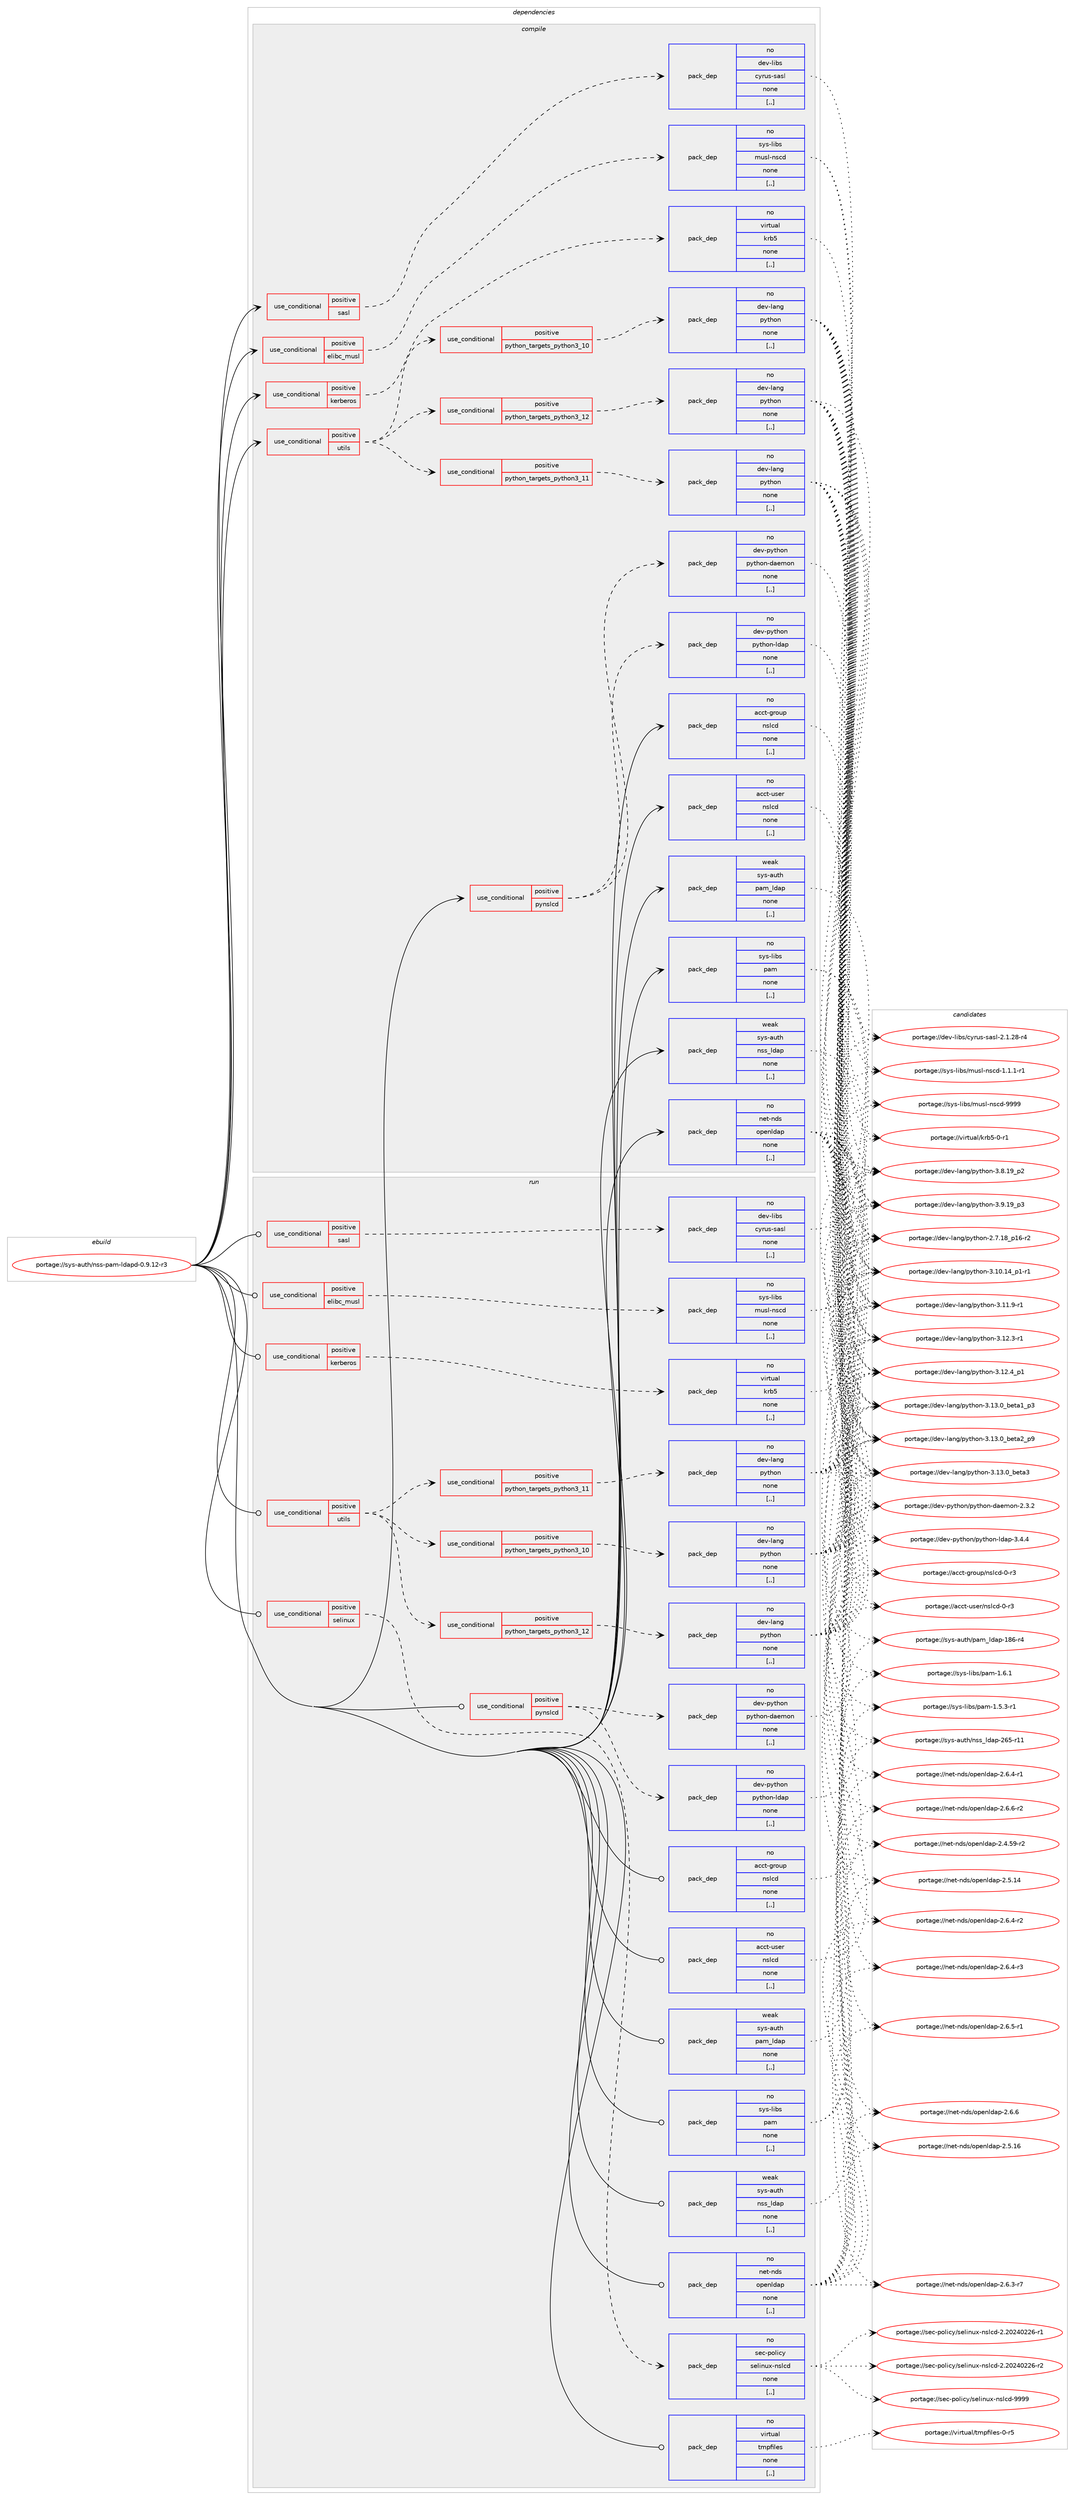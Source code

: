digraph prolog {

# *************
# Graph options
# *************

newrank=true;
concentrate=true;
compound=true;
graph [rankdir=LR,fontname=Helvetica,fontsize=10,ranksep=1.5];#, ranksep=2.5, nodesep=0.2];
edge  [arrowhead=vee];
node  [fontname=Helvetica,fontsize=10];

# **********
# The ebuild
# **********

subgraph cluster_leftcol {
color=gray;
rank=same;
label=<<i>ebuild</i>>;
id [label="portage://sys-auth/nss-pam-ldapd-0.9.12-r3", color=red, width=4, href="../sys-auth/nss-pam-ldapd-0.9.12-r3.svg"];
}

# ****************
# The dependencies
# ****************

subgraph cluster_midcol {
color=gray;
label=<<i>dependencies</i>>;
subgraph cluster_compile {
fillcolor="#eeeeee";
style=filled;
label=<<i>compile</i>>;
subgraph cond110507 {
dependency417079 [label=<<TABLE BORDER="0" CELLBORDER="1" CELLSPACING="0" CELLPADDING="4"><TR><TD ROWSPAN="3" CELLPADDING="10">use_conditional</TD></TR><TR><TD>positive</TD></TR><TR><TD>elibc_musl</TD></TR></TABLE>>, shape=none, color=red];
subgraph pack303703 {
dependency417080 [label=<<TABLE BORDER="0" CELLBORDER="1" CELLSPACING="0" CELLPADDING="4" WIDTH="220"><TR><TD ROWSPAN="6" CELLPADDING="30">pack_dep</TD></TR><TR><TD WIDTH="110">no</TD></TR><TR><TD>sys-libs</TD></TR><TR><TD>musl-nscd</TD></TR><TR><TD>none</TD></TR><TR><TD>[,,]</TD></TR></TABLE>>, shape=none, color=blue];
}
dependency417079:e -> dependency417080:w [weight=20,style="dashed",arrowhead="vee"];
}
id:e -> dependency417079:w [weight=20,style="solid",arrowhead="vee"];
subgraph cond110508 {
dependency417081 [label=<<TABLE BORDER="0" CELLBORDER="1" CELLSPACING="0" CELLPADDING="4"><TR><TD ROWSPAN="3" CELLPADDING="10">use_conditional</TD></TR><TR><TD>positive</TD></TR><TR><TD>kerberos</TD></TR></TABLE>>, shape=none, color=red];
subgraph pack303704 {
dependency417082 [label=<<TABLE BORDER="0" CELLBORDER="1" CELLSPACING="0" CELLPADDING="4" WIDTH="220"><TR><TD ROWSPAN="6" CELLPADDING="30">pack_dep</TD></TR><TR><TD WIDTH="110">no</TD></TR><TR><TD>virtual</TD></TR><TR><TD>krb5</TD></TR><TR><TD>none</TD></TR><TR><TD>[,,]</TD></TR></TABLE>>, shape=none, color=blue];
}
dependency417081:e -> dependency417082:w [weight=20,style="dashed",arrowhead="vee"];
}
id:e -> dependency417081:w [weight=20,style="solid",arrowhead="vee"];
subgraph cond110509 {
dependency417083 [label=<<TABLE BORDER="0" CELLBORDER="1" CELLSPACING="0" CELLPADDING="4"><TR><TD ROWSPAN="3" CELLPADDING="10">use_conditional</TD></TR><TR><TD>positive</TD></TR><TR><TD>pynslcd</TD></TR></TABLE>>, shape=none, color=red];
subgraph pack303705 {
dependency417084 [label=<<TABLE BORDER="0" CELLBORDER="1" CELLSPACING="0" CELLPADDING="4" WIDTH="220"><TR><TD ROWSPAN="6" CELLPADDING="30">pack_dep</TD></TR><TR><TD WIDTH="110">no</TD></TR><TR><TD>dev-python</TD></TR><TR><TD>python-ldap</TD></TR><TR><TD>none</TD></TR><TR><TD>[,,]</TD></TR></TABLE>>, shape=none, color=blue];
}
dependency417083:e -> dependency417084:w [weight=20,style="dashed",arrowhead="vee"];
subgraph pack303706 {
dependency417085 [label=<<TABLE BORDER="0" CELLBORDER="1" CELLSPACING="0" CELLPADDING="4" WIDTH="220"><TR><TD ROWSPAN="6" CELLPADDING="30">pack_dep</TD></TR><TR><TD WIDTH="110">no</TD></TR><TR><TD>dev-python</TD></TR><TR><TD>python-daemon</TD></TR><TR><TD>none</TD></TR><TR><TD>[,,]</TD></TR></TABLE>>, shape=none, color=blue];
}
dependency417083:e -> dependency417085:w [weight=20,style="dashed",arrowhead="vee"];
}
id:e -> dependency417083:w [weight=20,style="solid",arrowhead="vee"];
subgraph cond110510 {
dependency417086 [label=<<TABLE BORDER="0" CELLBORDER="1" CELLSPACING="0" CELLPADDING="4"><TR><TD ROWSPAN="3" CELLPADDING="10">use_conditional</TD></TR><TR><TD>positive</TD></TR><TR><TD>sasl</TD></TR></TABLE>>, shape=none, color=red];
subgraph pack303707 {
dependency417087 [label=<<TABLE BORDER="0" CELLBORDER="1" CELLSPACING="0" CELLPADDING="4" WIDTH="220"><TR><TD ROWSPAN="6" CELLPADDING="30">pack_dep</TD></TR><TR><TD WIDTH="110">no</TD></TR><TR><TD>dev-libs</TD></TR><TR><TD>cyrus-sasl</TD></TR><TR><TD>none</TD></TR><TR><TD>[,,]</TD></TR></TABLE>>, shape=none, color=blue];
}
dependency417086:e -> dependency417087:w [weight=20,style="dashed",arrowhead="vee"];
}
id:e -> dependency417086:w [weight=20,style="solid",arrowhead="vee"];
subgraph cond110511 {
dependency417088 [label=<<TABLE BORDER="0" CELLBORDER="1" CELLSPACING="0" CELLPADDING="4"><TR><TD ROWSPAN="3" CELLPADDING="10">use_conditional</TD></TR><TR><TD>positive</TD></TR><TR><TD>utils</TD></TR></TABLE>>, shape=none, color=red];
subgraph cond110512 {
dependency417089 [label=<<TABLE BORDER="0" CELLBORDER="1" CELLSPACING="0" CELLPADDING="4"><TR><TD ROWSPAN="3" CELLPADDING="10">use_conditional</TD></TR><TR><TD>positive</TD></TR><TR><TD>python_targets_python3_10</TD></TR></TABLE>>, shape=none, color=red];
subgraph pack303708 {
dependency417090 [label=<<TABLE BORDER="0" CELLBORDER="1" CELLSPACING="0" CELLPADDING="4" WIDTH="220"><TR><TD ROWSPAN="6" CELLPADDING="30">pack_dep</TD></TR><TR><TD WIDTH="110">no</TD></TR><TR><TD>dev-lang</TD></TR><TR><TD>python</TD></TR><TR><TD>none</TD></TR><TR><TD>[,,]</TD></TR></TABLE>>, shape=none, color=blue];
}
dependency417089:e -> dependency417090:w [weight=20,style="dashed",arrowhead="vee"];
}
dependency417088:e -> dependency417089:w [weight=20,style="dashed",arrowhead="vee"];
subgraph cond110513 {
dependency417091 [label=<<TABLE BORDER="0" CELLBORDER="1" CELLSPACING="0" CELLPADDING="4"><TR><TD ROWSPAN="3" CELLPADDING="10">use_conditional</TD></TR><TR><TD>positive</TD></TR><TR><TD>python_targets_python3_11</TD></TR></TABLE>>, shape=none, color=red];
subgraph pack303709 {
dependency417092 [label=<<TABLE BORDER="0" CELLBORDER="1" CELLSPACING="0" CELLPADDING="4" WIDTH="220"><TR><TD ROWSPAN="6" CELLPADDING="30">pack_dep</TD></TR><TR><TD WIDTH="110">no</TD></TR><TR><TD>dev-lang</TD></TR><TR><TD>python</TD></TR><TR><TD>none</TD></TR><TR><TD>[,,]</TD></TR></TABLE>>, shape=none, color=blue];
}
dependency417091:e -> dependency417092:w [weight=20,style="dashed",arrowhead="vee"];
}
dependency417088:e -> dependency417091:w [weight=20,style="dashed",arrowhead="vee"];
subgraph cond110514 {
dependency417093 [label=<<TABLE BORDER="0" CELLBORDER="1" CELLSPACING="0" CELLPADDING="4"><TR><TD ROWSPAN="3" CELLPADDING="10">use_conditional</TD></TR><TR><TD>positive</TD></TR><TR><TD>python_targets_python3_12</TD></TR></TABLE>>, shape=none, color=red];
subgraph pack303710 {
dependency417094 [label=<<TABLE BORDER="0" CELLBORDER="1" CELLSPACING="0" CELLPADDING="4" WIDTH="220"><TR><TD ROWSPAN="6" CELLPADDING="30">pack_dep</TD></TR><TR><TD WIDTH="110">no</TD></TR><TR><TD>dev-lang</TD></TR><TR><TD>python</TD></TR><TR><TD>none</TD></TR><TR><TD>[,,]</TD></TR></TABLE>>, shape=none, color=blue];
}
dependency417093:e -> dependency417094:w [weight=20,style="dashed",arrowhead="vee"];
}
dependency417088:e -> dependency417093:w [weight=20,style="dashed",arrowhead="vee"];
}
id:e -> dependency417088:w [weight=20,style="solid",arrowhead="vee"];
subgraph pack303711 {
dependency417095 [label=<<TABLE BORDER="0" CELLBORDER="1" CELLSPACING="0" CELLPADDING="4" WIDTH="220"><TR><TD ROWSPAN="6" CELLPADDING="30">pack_dep</TD></TR><TR><TD WIDTH="110">no</TD></TR><TR><TD>acct-group</TD></TR><TR><TD>nslcd</TD></TR><TR><TD>none</TD></TR><TR><TD>[,,]</TD></TR></TABLE>>, shape=none, color=blue];
}
id:e -> dependency417095:w [weight=20,style="solid",arrowhead="vee"];
subgraph pack303712 {
dependency417096 [label=<<TABLE BORDER="0" CELLBORDER="1" CELLSPACING="0" CELLPADDING="4" WIDTH="220"><TR><TD ROWSPAN="6" CELLPADDING="30">pack_dep</TD></TR><TR><TD WIDTH="110">no</TD></TR><TR><TD>acct-user</TD></TR><TR><TD>nslcd</TD></TR><TR><TD>none</TD></TR><TR><TD>[,,]</TD></TR></TABLE>>, shape=none, color=blue];
}
id:e -> dependency417096:w [weight=20,style="solid",arrowhead="vee"];
subgraph pack303713 {
dependency417097 [label=<<TABLE BORDER="0" CELLBORDER="1" CELLSPACING="0" CELLPADDING="4" WIDTH="220"><TR><TD ROWSPAN="6" CELLPADDING="30">pack_dep</TD></TR><TR><TD WIDTH="110">no</TD></TR><TR><TD>net-nds</TD></TR><TR><TD>openldap</TD></TR><TR><TD>none</TD></TR><TR><TD>[,,]</TD></TR></TABLE>>, shape=none, color=blue];
}
id:e -> dependency417097:w [weight=20,style="solid",arrowhead="vee"];
subgraph pack303714 {
dependency417098 [label=<<TABLE BORDER="0" CELLBORDER="1" CELLSPACING="0" CELLPADDING="4" WIDTH="220"><TR><TD ROWSPAN="6" CELLPADDING="30">pack_dep</TD></TR><TR><TD WIDTH="110">no</TD></TR><TR><TD>sys-libs</TD></TR><TR><TD>pam</TD></TR><TR><TD>none</TD></TR><TR><TD>[,,]</TD></TR></TABLE>>, shape=none, color=blue];
}
id:e -> dependency417098:w [weight=20,style="solid",arrowhead="vee"];
subgraph pack303715 {
dependency417099 [label=<<TABLE BORDER="0" CELLBORDER="1" CELLSPACING="0" CELLPADDING="4" WIDTH="220"><TR><TD ROWSPAN="6" CELLPADDING="30">pack_dep</TD></TR><TR><TD WIDTH="110">weak</TD></TR><TR><TD>sys-auth</TD></TR><TR><TD>nss_ldap</TD></TR><TR><TD>none</TD></TR><TR><TD>[,,]</TD></TR></TABLE>>, shape=none, color=blue];
}
id:e -> dependency417099:w [weight=20,style="solid",arrowhead="vee"];
subgraph pack303716 {
dependency417100 [label=<<TABLE BORDER="0" CELLBORDER="1" CELLSPACING="0" CELLPADDING="4" WIDTH="220"><TR><TD ROWSPAN="6" CELLPADDING="30">pack_dep</TD></TR><TR><TD WIDTH="110">weak</TD></TR><TR><TD>sys-auth</TD></TR><TR><TD>pam_ldap</TD></TR><TR><TD>none</TD></TR><TR><TD>[,,]</TD></TR></TABLE>>, shape=none, color=blue];
}
id:e -> dependency417100:w [weight=20,style="solid",arrowhead="vee"];
}
subgraph cluster_compileandrun {
fillcolor="#eeeeee";
style=filled;
label=<<i>compile and run</i>>;
}
subgraph cluster_run {
fillcolor="#eeeeee";
style=filled;
label=<<i>run</i>>;
subgraph cond110515 {
dependency417101 [label=<<TABLE BORDER="0" CELLBORDER="1" CELLSPACING="0" CELLPADDING="4"><TR><TD ROWSPAN="3" CELLPADDING="10">use_conditional</TD></TR><TR><TD>positive</TD></TR><TR><TD>elibc_musl</TD></TR></TABLE>>, shape=none, color=red];
subgraph pack303717 {
dependency417102 [label=<<TABLE BORDER="0" CELLBORDER="1" CELLSPACING="0" CELLPADDING="4" WIDTH="220"><TR><TD ROWSPAN="6" CELLPADDING="30">pack_dep</TD></TR><TR><TD WIDTH="110">no</TD></TR><TR><TD>sys-libs</TD></TR><TR><TD>musl-nscd</TD></TR><TR><TD>none</TD></TR><TR><TD>[,,]</TD></TR></TABLE>>, shape=none, color=blue];
}
dependency417101:e -> dependency417102:w [weight=20,style="dashed",arrowhead="vee"];
}
id:e -> dependency417101:w [weight=20,style="solid",arrowhead="odot"];
subgraph cond110516 {
dependency417103 [label=<<TABLE BORDER="0" CELLBORDER="1" CELLSPACING="0" CELLPADDING="4"><TR><TD ROWSPAN="3" CELLPADDING="10">use_conditional</TD></TR><TR><TD>positive</TD></TR><TR><TD>kerberos</TD></TR></TABLE>>, shape=none, color=red];
subgraph pack303718 {
dependency417104 [label=<<TABLE BORDER="0" CELLBORDER="1" CELLSPACING="0" CELLPADDING="4" WIDTH="220"><TR><TD ROWSPAN="6" CELLPADDING="30">pack_dep</TD></TR><TR><TD WIDTH="110">no</TD></TR><TR><TD>virtual</TD></TR><TR><TD>krb5</TD></TR><TR><TD>none</TD></TR><TR><TD>[,,]</TD></TR></TABLE>>, shape=none, color=blue];
}
dependency417103:e -> dependency417104:w [weight=20,style="dashed",arrowhead="vee"];
}
id:e -> dependency417103:w [weight=20,style="solid",arrowhead="odot"];
subgraph cond110517 {
dependency417105 [label=<<TABLE BORDER="0" CELLBORDER="1" CELLSPACING="0" CELLPADDING="4"><TR><TD ROWSPAN="3" CELLPADDING="10">use_conditional</TD></TR><TR><TD>positive</TD></TR><TR><TD>pynslcd</TD></TR></TABLE>>, shape=none, color=red];
subgraph pack303719 {
dependency417106 [label=<<TABLE BORDER="0" CELLBORDER="1" CELLSPACING="0" CELLPADDING="4" WIDTH="220"><TR><TD ROWSPAN="6" CELLPADDING="30">pack_dep</TD></TR><TR><TD WIDTH="110">no</TD></TR><TR><TD>dev-python</TD></TR><TR><TD>python-ldap</TD></TR><TR><TD>none</TD></TR><TR><TD>[,,]</TD></TR></TABLE>>, shape=none, color=blue];
}
dependency417105:e -> dependency417106:w [weight=20,style="dashed",arrowhead="vee"];
subgraph pack303720 {
dependency417107 [label=<<TABLE BORDER="0" CELLBORDER="1" CELLSPACING="0" CELLPADDING="4" WIDTH="220"><TR><TD ROWSPAN="6" CELLPADDING="30">pack_dep</TD></TR><TR><TD WIDTH="110">no</TD></TR><TR><TD>dev-python</TD></TR><TR><TD>python-daemon</TD></TR><TR><TD>none</TD></TR><TR><TD>[,,]</TD></TR></TABLE>>, shape=none, color=blue];
}
dependency417105:e -> dependency417107:w [weight=20,style="dashed",arrowhead="vee"];
}
id:e -> dependency417105:w [weight=20,style="solid",arrowhead="odot"];
subgraph cond110518 {
dependency417108 [label=<<TABLE BORDER="0" CELLBORDER="1" CELLSPACING="0" CELLPADDING="4"><TR><TD ROWSPAN="3" CELLPADDING="10">use_conditional</TD></TR><TR><TD>positive</TD></TR><TR><TD>sasl</TD></TR></TABLE>>, shape=none, color=red];
subgraph pack303721 {
dependency417109 [label=<<TABLE BORDER="0" CELLBORDER="1" CELLSPACING="0" CELLPADDING="4" WIDTH="220"><TR><TD ROWSPAN="6" CELLPADDING="30">pack_dep</TD></TR><TR><TD WIDTH="110">no</TD></TR><TR><TD>dev-libs</TD></TR><TR><TD>cyrus-sasl</TD></TR><TR><TD>none</TD></TR><TR><TD>[,,]</TD></TR></TABLE>>, shape=none, color=blue];
}
dependency417108:e -> dependency417109:w [weight=20,style="dashed",arrowhead="vee"];
}
id:e -> dependency417108:w [weight=20,style="solid",arrowhead="odot"];
subgraph cond110519 {
dependency417110 [label=<<TABLE BORDER="0" CELLBORDER="1" CELLSPACING="0" CELLPADDING="4"><TR><TD ROWSPAN="3" CELLPADDING="10">use_conditional</TD></TR><TR><TD>positive</TD></TR><TR><TD>selinux</TD></TR></TABLE>>, shape=none, color=red];
subgraph pack303722 {
dependency417111 [label=<<TABLE BORDER="0" CELLBORDER="1" CELLSPACING="0" CELLPADDING="4" WIDTH="220"><TR><TD ROWSPAN="6" CELLPADDING="30">pack_dep</TD></TR><TR><TD WIDTH="110">no</TD></TR><TR><TD>sec-policy</TD></TR><TR><TD>selinux-nslcd</TD></TR><TR><TD>none</TD></TR><TR><TD>[,,]</TD></TR></TABLE>>, shape=none, color=blue];
}
dependency417110:e -> dependency417111:w [weight=20,style="dashed",arrowhead="vee"];
}
id:e -> dependency417110:w [weight=20,style="solid",arrowhead="odot"];
subgraph cond110520 {
dependency417112 [label=<<TABLE BORDER="0" CELLBORDER="1" CELLSPACING="0" CELLPADDING="4"><TR><TD ROWSPAN="3" CELLPADDING="10">use_conditional</TD></TR><TR><TD>positive</TD></TR><TR><TD>utils</TD></TR></TABLE>>, shape=none, color=red];
subgraph cond110521 {
dependency417113 [label=<<TABLE BORDER="0" CELLBORDER="1" CELLSPACING="0" CELLPADDING="4"><TR><TD ROWSPAN="3" CELLPADDING="10">use_conditional</TD></TR><TR><TD>positive</TD></TR><TR><TD>python_targets_python3_10</TD></TR></TABLE>>, shape=none, color=red];
subgraph pack303723 {
dependency417114 [label=<<TABLE BORDER="0" CELLBORDER="1" CELLSPACING="0" CELLPADDING="4" WIDTH="220"><TR><TD ROWSPAN="6" CELLPADDING="30">pack_dep</TD></TR><TR><TD WIDTH="110">no</TD></TR><TR><TD>dev-lang</TD></TR><TR><TD>python</TD></TR><TR><TD>none</TD></TR><TR><TD>[,,]</TD></TR></TABLE>>, shape=none, color=blue];
}
dependency417113:e -> dependency417114:w [weight=20,style="dashed",arrowhead="vee"];
}
dependency417112:e -> dependency417113:w [weight=20,style="dashed",arrowhead="vee"];
subgraph cond110522 {
dependency417115 [label=<<TABLE BORDER="0" CELLBORDER="1" CELLSPACING="0" CELLPADDING="4"><TR><TD ROWSPAN="3" CELLPADDING="10">use_conditional</TD></TR><TR><TD>positive</TD></TR><TR><TD>python_targets_python3_11</TD></TR></TABLE>>, shape=none, color=red];
subgraph pack303724 {
dependency417116 [label=<<TABLE BORDER="0" CELLBORDER="1" CELLSPACING="0" CELLPADDING="4" WIDTH="220"><TR><TD ROWSPAN="6" CELLPADDING="30">pack_dep</TD></TR><TR><TD WIDTH="110">no</TD></TR><TR><TD>dev-lang</TD></TR><TR><TD>python</TD></TR><TR><TD>none</TD></TR><TR><TD>[,,]</TD></TR></TABLE>>, shape=none, color=blue];
}
dependency417115:e -> dependency417116:w [weight=20,style="dashed",arrowhead="vee"];
}
dependency417112:e -> dependency417115:w [weight=20,style="dashed",arrowhead="vee"];
subgraph cond110523 {
dependency417117 [label=<<TABLE BORDER="0" CELLBORDER="1" CELLSPACING="0" CELLPADDING="4"><TR><TD ROWSPAN="3" CELLPADDING="10">use_conditional</TD></TR><TR><TD>positive</TD></TR><TR><TD>python_targets_python3_12</TD></TR></TABLE>>, shape=none, color=red];
subgraph pack303725 {
dependency417118 [label=<<TABLE BORDER="0" CELLBORDER="1" CELLSPACING="0" CELLPADDING="4" WIDTH="220"><TR><TD ROWSPAN="6" CELLPADDING="30">pack_dep</TD></TR><TR><TD WIDTH="110">no</TD></TR><TR><TD>dev-lang</TD></TR><TR><TD>python</TD></TR><TR><TD>none</TD></TR><TR><TD>[,,]</TD></TR></TABLE>>, shape=none, color=blue];
}
dependency417117:e -> dependency417118:w [weight=20,style="dashed",arrowhead="vee"];
}
dependency417112:e -> dependency417117:w [weight=20,style="dashed",arrowhead="vee"];
}
id:e -> dependency417112:w [weight=20,style="solid",arrowhead="odot"];
subgraph pack303726 {
dependency417119 [label=<<TABLE BORDER="0" CELLBORDER="1" CELLSPACING="0" CELLPADDING="4" WIDTH="220"><TR><TD ROWSPAN="6" CELLPADDING="30">pack_dep</TD></TR><TR><TD WIDTH="110">no</TD></TR><TR><TD>acct-group</TD></TR><TR><TD>nslcd</TD></TR><TR><TD>none</TD></TR><TR><TD>[,,]</TD></TR></TABLE>>, shape=none, color=blue];
}
id:e -> dependency417119:w [weight=20,style="solid",arrowhead="odot"];
subgraph pack303727 {
dependency417120 [label=<<TABLE BORDER="0" CELLBORDER="1" CELLSPACING="0" CELLPADDING="4" WIDTH="220"><TR><TD ROWSPAN="6" CELLPADDING="30">pack_dep</TD></TR><TR><TD WIDTH="110">no</TD></TR><TR><TD>acct-user</TD></TR><TR><TD>nslcd</TD></TR><TR><TD>none</TD></TR><TR><TD>[,,]</TD></TR></TABLE>>, shape=none, color=blue];
}
id:e -> dependency417120:w [weight=20,style="solid",arrowhead="odot"];
subgraph pack303728 {
dependency417121 [label=<<TABLE BORDER="0" CELLBORDER="1" CELLSPACING="0" CELLPADDING="4" WIDTH="220"><TR><TD ROWSPAN="6" CELLPADDING="30">pack_dep</TD></TR><TR><TD WIDTH="110">no</TD></TR><TR><TD>net-nds</TD></TR><TR><TD>openldap</TD></TR><TR><TD>none</TD></TR><TR><TD>[,,]</TD></TR></TABLE>>, shape=none, color=blue];
}
id:e -> dependency417121:w [weight=20,style="solid",arrowhead="odot"];
subgraph pack303729 {
dependency417122 [label=<<TABLE BORDER="0" CELLBORDER="1" CELLSPACING="0" CELLPADDING="4" WIDTH="220"><TR><TD ROWSPAN="6" CELLPADDING="30">pack_dep</TD></TR><TR><TD WIDTH="110">no</TD></TR><TR><TD>sys-libs</TD></TR><TR><TD>pam</TD></TR><TR><TD>none</TD></TR><TR><TD>[,,]</TD></TR></TABLE>>, shape=none, color=blue];
}
id:e -> dependency417122:w [weight=20,style="solid",arrowhead="odot"];
subgraph pack303730 {
dependency417123 [label=<<TABLE BORDER="0" CELLBORDER="1" CELLSPACING="0" CELLPADDING="4" WIDTH="220"><TR><TD ROWSPAN="6" CELLPADDING="30">pack_dep</TD></TR><TR><TD WIDTH="110">no</TD></TR><TR><TD>virtual</TD></TR><TR><TD>tmpfiles</TD></TR><TR><TD>none</TD></TR><TR><TD>[,,]</TD></TR></TABLE>>, shape=none, color=blue];
}
id:e -> dependency417123:w [weight=20,style="solid",arrowhead="odot"];
subgraph pack303731 {
dependency417124 [label=<<TABLE BORDER="0" CELLBORDER="1" CELLSPACING="0" CELLPADDING="4" WIDTH="220"><TR><TD ROWSPAN="6" CELLPADDING="30">pack_dep</TD></TR><TR><TD WIDTH="110">weak</TD></TR><TR><TD>sys-auth</TD></TR><TR><TD>nss_ldap</TD></TR><TR><TD>none</TD></TR><TR><TD>[,,]</TD></TR></TABLE>>, shape=none, color=blue];
}
id:e -> dependency417124:w [weight=20,style="solid",arrowhead="odot"];
subgraph pack303732 {
dependency417125 [label=<<TABLE BORDER="0" CELLBORDER="1" CELLSPACING="0" CELLPADDING="4" WIDTH="220"><TR><TD ROWSPAN="6" CELLPADDING="30">pack_dep</TD></TR><TR><TD WIDTH="110">weak</TD></TR><TR><TD>sys-auth</TD></TR><TR><TD>pam_ldap</TD></TR><TR><TD>none</TD></TR><TR><TD>[,,]</TD></TR></TABLE>>, shape=none, color=blue];
}
id:e -> dependency417125:w [weight=20,style="solid",arrowhead="odot"];
}
}

# **************
# The candidates
# **************

subgraph cluster_choices {
rank=same;
color=gray;
label=<<i>candidates</i>>;

subgraph choice303703 {
color=black;
nodesep=1;
choice11512111545108105981154710911711510845110115991004549464946494511449 [label="portage://sys-libs/musl-nscd-1.1.1-r1", color=red, width=4,href="../sys-libs/musl-nscd-1.1.1-r1.svg"];
choice11512111545108105981154710911711510845110115991004557575757 [label="portage://sys-libs/musl-nscd-9999", color=red, width=4,href="../sys-libs/musl-nscd-9999.svg"];
dependency417080:e -> choice11512111545108105981154710911711510845110115991004549464946494511449:w [style=dotted,weight="100"];
dependency417080:e -> choice11512111545108105981154710911711510845110115991004557575757:w [style=dotted,weight="100"];
}
subgraph choice303704 {
color=black;
nodesep=1;
choice1181051141161179710847107114985345484511449 [label="portage://virtual/krb5-0-r1", color=red, width=4,href="../virtual/krb5-0-r1.svg"];
dependency417082:e -> choice1181051141161179710847107114985345484511449:w [style=dotted,weight="100"];
}
subgraph choice303705 {
color=black;
nodesep=1;
choice10010111845112121116104111110471121211161041111104510810097112455146524652 [label="portage://dev-python/python-ldap-3.4.4", color=red, width=4,href="../dev-python/python-ldap-3.4.4.svg"];
dependency417084:e -> choice10010111845112121116104111110471121211161041111104510810097112455146524652:w [style=dotted,weight="100"];
}
subgraph choice303706 {
color=black;
nodesep=1;
choice10010111845112121116104111110471121211161041111104510097101109111110455046514650 [label="portage://dev-python/python-daemon-2.3.2", color=red, width=4,href="../dev-python/python-daemon-2.3.2.svg"];
dependency417085:e -> choice10010111845112121116104111110471121211161041111104510097101109111110455046514650:w [style=dotted,weight="100"];
}
subgraph choice303707 {
color=black;
nodesep=1;
choice100101118451081059811547991211141171154511597115108455046494650564511452 [label="portage://dev-libs/cyrus-sasl-2.1.28-r4", color=red, width=4,href="../dev-libs/cyrus-sasl-2.1.28-r4.svg"];
dependency417087:e -> choice100101118451081059811547991211141171154511597115108455046494650564511452:w [style=dotted,weight="100"];
}
subgraph choice303708 {
color=black;
nodesep=1;
choice100101118451089711010347112121116104111110455046554649569511249544511450 [label="portage://dev-lang/python-2.7.18_p16-r2", color=red, width=4,href="../dev-lang/python-2.7.18_p16-r2.svg"];
choice100101118451089711010347112121116104111110455146494846495295112494511449 [label="portage://dev-lang/python-3.10.14_p1-r1", color=red, width=4,href="../dev-lang/python-3.10.14_p1-r1.svg"];
choice100101118451089711010347112121116104111110455146494946574511449 [label="portage://dev-lang/python-3.11.9-r1", color=red, width=4,href="../dev-lang/python-3.11.9-r1.svg"];
choice100101118451089711010347112121116104111110455146495046514511449 [label="portage://dev-lang/python-3.12.3-r1", color=red, width=4,href="../dev-lang/python-3.12.3-r1.svg"];
choice100101118451089711010347112121116104111110455146495046529511249 [label="portage://dev-lang/python-3.12.4_p1", color=red, width=4,href="../dev-lang/python-3.12.4_p1.svg"];
choice10010111845108971101034711212111610411111045514649514648959810111697499511251 [label="portage://dev-lang/python-3.13.0_beta1_p3", color=red, width=4,href="../dev-lang/python-3.13.0_beta1_p3.svg"];
choice10010111845108971101034711212111610411111045514649514648959810111697509511257 [label="portage://dev-lang/python-3.13.0_beta2_p9", color=red, width=4,href="../dev-lang/python-3.13.0_beta2_p9.svg"];
choice1001011184510897110103471121211161041111104551464951464895981011169751 [label="portage://dev-lang/python-3.13.0_beta3", color=red, width=4,href="../dev-lang/python-3.13.0_beta3.svg"];
choice100101118451089711010347112121116104111110455146564649579511250 [label="portage://dev-lang/python-3.8.19_p2", color=red, width=4,href="../dev-lang/python-3.8.19_p2.svg"];
choice100101118451089711010347112121116104111110455146574649579511251 [label="portage://dev-lang/python-3.9.19_p3", color=red, width=4,href="../dev-lang/python-3.9.19_p3.svg"];
dependency417090:e -> choice100101118451089711010347112121116104111110455046554649569511249544511450:w [style=dotted,weight="100"];
dependency417090:e -> choice100101118451089711010347112121116104111110455146494846495295112494511449:w [style=dotted,weight="100"];
dependency417090:e -> choice100101118451089711010347112121116104111110455146494946574511449:w [style=dotted,weight="100"];
dependency417090:e -> choice100101118451089711010347112121116104111110455146495046514511449:w [style=dotted,weight="100"];
dependency417090:e -> choice100101118451089711010347112121116104111110455146495046529511249:w [style=dotted,weight="100"];
dependency417090:e -> choice10010111845108971101034711212111610411111045514649514648959810111697499511251:w [style=dotted,weight="100"];
dependency417090:e -> choice10010111845108971101034711212111610411111045514649514648959810111697509511257:w [style=dotted,weight="100"];
dependency417090:e -> choice1001011184510897110103471121211161041111104551464951464895981011169751:w [style=dotted,weight="100"];
dependency417090:e -> choice100101118451089711010347112121116104111110455146564649579511250:w [style=dotted,weight="100"];
dependency417090:e -> choice100101118451089711010347112121116104111110455146574649579511251:w [style=dotted,weight="100"];
}
subgraph choice303709 {
color=black;
nodesep=1;
choice100101118451089711010347112121116104111110455046554649569511249544511450 [label="portage://dev-lang/python-2.7.18_p16-r2", color=red, width=4,href="../dev-lang/python-2.7.18_p16-r2.svg"];
choice100101118451089711010347112121116104111110455146494846495295112494511449 [label="portage://dev-lang/python-3.10.14_p1-r1", color=red, width=4,href="../dev-lang/python-3.10.14_p1-r1.svg"];
choice100101118451089711010347112121116104111110455146494946574511449 [label="portage://dev-lang/python-3.11.9-r1", color=red, width=4,href="../dev-lang/python-3.11.9-r1.svg"];
choice100101118451089711010347112121116104111110455146495046514511449 [label="portage://dev-lang/python-3.12.3-r1", color=red, width=4,href="../dev-lang/python-3.12.3-r1.svg"];
choice100101118451089711010347112121116104111110455146495046529511249 [label="portage://dev-lang/python-3.12.4_p1", color=red, width=4,href="../dev-lang/python-3.12.4_p1.svg"];
choice10010111845108971101034711212111610411111045514649514648959810111697499511251 [label="portage://dev-lang/python-3.13.0_beta1_p3", color=red, width=4,href="../dev-lang/python-3.13.0_beta1_p3.svg"];
choice10010111845108971101034711212111610411111045514649514648959810111697509511257 [label="portage://dev-lang/python-3.13.0_beta2_p9", color=red, width=4,href="../dev-lang/python-3.13.0_beta2_p9.svg"];
choice1001011184510897110103471121211161041111104551464951464895981011169751 [label="portage://dev-lang/python-3.13.0_beta3", color=red, width=4,href="../dev-lang/python-3.13.0_beta3.svg"];
choice100101118451089711010347112121116104111110455146564649579511250 [label="portage://dev-lang/python-3.8.19_p2", color=red, width=4,href="../dev-lang/python-3.8.19_p2.svg"];
choice100101118451089711010347112121116104111110455146574649579511251 [label="portage://dev-lang/python-3.9.19_p3", color=red, width=4,href="../dev-lang/python-3.9.19_p3.svg"];
dependency417092:e -> choice100101118451089711010347112121116104111110455046554649569511249544511450:w [style=dotted,weight="100"];
dependency417092:e -> choice100101118451089711010347112121116104111110455146494846495295112494511449:w [style=dotted,weight="100"];
dependency417092:e -> choice100101118451089711010347112121116104111110455146494946574511449:w [style=dotted,weight="100"];
dependency417092:e -> choice100101118451089711010347112121116104111110455146495046514511449:w [style=dotted,weight="100"];
dependency417092:e -> choice100101118451089711010347112121116104111110455146495046529511249:w [style=dotted,weight="100"];
dependency417092:e -> choice10010111845108971101034711212111610411111045514649514648959810111697499511251:w [style=dotted,weight="100"];
dependency417092:e -> choice10010111845108971101034711212111610411111045514649514648959810111697509511257:w [style=dotted,weight="100"];
dependency417092:e -> choice1001011184510897110103471121211161041111104551464951464895981011169751:w [style=dotted,weight="100"];
dependency417092:e -> choice100101118451089711010347112121116104111110455146564649579511250:w [style=dotted,weight="100"];
dependency417092:e -> choice100101118451089711010347112121116104111110455146574649579511251:w [style=dotted,weight="100"];
}
subgraph choice303710 {
color=black;
nodesep=1;
choice100101118451089711010347112121116104111110455046554649569511249544511450 [label="portage://dev-lang/python-2.7.18_p16-r2", color=red, width=4,href="../dev-lang/python-2.7.18_p16-r2.svg"];
choice100101118451089711010347112121116104111110455146494846495295112494511449 [label="portage://dev-lang/python-3.10.14_p1-r1", color=red, width=4,href="../dev-lang/python-3.10.14_p1-r1.svg"];
choice100101118451089711010347112121116104111110455146494946574511449 [label="portage://dev-lang/python-3.11.9-r1", color=red, width=4,href="../dev-lang/python-3.11.9-r1.svg"];
choice100101118451089711010347112121116104111110455146495046514511449 [label="portage://dev-lang/python-3.12.3-r1", color=red, width=4,href="../dev-lang/python-3.12.3-r1.svg"];
choice100101118451089711010347112121116104111110455146495046529511249 [label="portage://dev-lang/python-3.12.4_p1", color=red, width=4,href="../dev-lang/python-3.12.4_p1.svg"];
choice10010111845108971101034711212111610411111045514649514648959810111697499511251 [label="portage://dev-lang/python-3.13.0_beta1_p3", color=red, width=4,href="../dev-lang/python-3.13.0_beta1_p3.svg"];
choice10010111845108971101034711212111610411111045514649514648959810111697509511257 [label="portage://dev-lang/python-3.13.0_beta2_p9", color=red, width=4,href="../dev-lang/python-3.13.0_beta2_p9.svg"];
choice1001011184510897110103471121211161041111104551464951464895981011169751 [label="portage://dev-lang/python-3.13.0_beta3", color=red, width=4,href="../dev-lang/python-3.13.0_beta3.svg"];
choice100101118451089711010347112121116104111110455146564649579511250 [label="portage://dev-lang/python-3.8.19_p2", color=red, width=4,href="../dev-lang/python-3.8.19_p2.svg"];
choice100101118451089711010347112121116104111110455146574649579511251 [label="portage://dev-lang/python-3.9.19_p3", color=red, width=4,href="../dev-lang/python-3.9.19_p3.svg"];
dependency417094:e -> choice100101118451089711010347112121116104111110455046554649569511249544511450:w [style=dotted,weight="100"];
dependency417094:e -> choice100101118451089711010347112121116104111110455146494846495295112494511449:w [style=dotted,weight="100"];
dependency417094:e -> choice100101118451089711010347112121116104111110455146494946574511449:w [style=dotted,weight="100"];
dependency417094:e -> choice100101118451089711010347112121116104111110455146495046514511449:w [style=dotted,weight="100"];
dependency417094:e -> choice100101118451089711010347112121116104111110455146495046529511249:w [style=dotted,weight="100"];
dependency417094:e -> choice10010111845108971101034711212111610411111045514649514648959810111697499511251:w [style=dotted,weight="100"];
dependency417094:e -> choice10010111845108971101034711212111610411111045514649514648959810111697509511257:w [style=dotted,weight="100"];
dependency417094:e -> choice1001011184510897110103471121211161041111104551464951464895981011169751:w [style=dotted,weight="100"];
dependency417094:e -> choice100101118451089711010347112121116104111110455146564649579511250:w [style=dotted,weight="100"];
dependency417094:e -> choice100101118451089711010347112121116104111110455146574649579511251:w [style=dotted,weight="100"];
}
subgraph choice303711 {
color=black;
nodesep=1;
choice97999911645103114111117112471101151089910045484511451 [label="portage://acct-group/nslcd-0-r3", color=red, width=4,href="../acct-group/nslcd-0-r3.svg"];
dependency417095:e -> choice97999911645103114111117112471101151089910045484511451:w [style=dotted,weight="100"];
}
subgraph choice303712 {
color=black;
nodesep=1;
choice97999911645117115101114471101151089910045484511451 [label="portage://acct-user/nslcd-0-r3", color=red, width=4,href="../acct-user/nslcd-0-r3.svg"];
dependency417096:e -> choice97999911645117115101114471101151089910045484511451:w [style=dotted,weight="100"];
}
subgraph choice303713 {
color=black;
nodesep=1;
choice110101116451101001154711111210111010810097112455046524653574511450 [label="portage://net-nds/openldap-2.4.59-r2", color=red, width=4,href="../net-nds/openldap-2.4.59-r2.svg"];
choice11010111645110100115471111121011101081009711245504653464952 [label="portage://net-nds/openldap-2.5.14", color=red, width=4,href="../net-nds/openldap-2.5.14.svg"];
choice11010111645110100115471111121011101081009711245504653464954 [label="portage://net-nds/openldap-2.5.16", color=red, width=4,href="../net-nds/openldap-2.5.16.svg"];
choice1101011164511010011547111112101110108100971124550465446514511455 [label="portage://net-nds/openldap-2.6.3-r7", color=red, width=4,href="../net-nds/openldap-2.6.3-r7.svg"];
choice1101011164511010011547111112101110108100971124550465446524511449 [label="portage://net-nds/openldap-2.6.4-r1", color=red, width=4,href="../net-nds/openldap-2.6.4-r1.svg"];
choice1101011164511010011547111112101110108100971124550465446524511450 [label="portage://net-nds/openldap-2.6.4-r2", color=red, width=4,href="../net-nds/openldap-2.6.4-r2.svg"];
choice1101011164511010011547111112101110108100971124550465446524511451 [label="portage://net-nds/openldap-2.6.4-r3", color=red, width=4,href="../net-nds/openldap-2.6.4-r3.svg"];
choice1101011164511010011547111112101110108100971124550465446534511449 [label="portage://net-nds/openldap-2.6.5-r1", color=red, width=4,href="../net-nds/openldap-2.6.5-r1.svg"];
choice110101116451101001154711111210111010810097112455046544654 [label="portage://net-nds/openldap-2.6.6", color=red, width=4,href="../net-nds/openldap-2.6.6.svg"];
choice1101011164511010011547111112101110108100971124550465446544511450 [label="portage://net-nds/openldap-2.6.6-r2", color=red, width=4,href="../net-nds/openldap-2.6.6-r2.svg"];
dependency417097:e -> choice110101116451101001154711111210111010810097112455046524653574511450:w [style=dotted,weight="100"];
dependency417097:e -> choice11010111645110100115471111121011101081009711245504653464952:w [style=dotted,weight="100"];
dependency417097:e -> choice11010111645110100115471111121011101081009711245504653464954:w [style=dotted,weight="100"];
dependency417097:e -> choice1101011164511010011547111112101110108100971124550465446514511455:w [style=dotted,weight="100"];
dependency417097:e -> choice1101011164511010011547111112101110108100971124550465446524511449:w [style=dotted,weight="100"];
dependency417097:e -> choice1101011164511010011547111112101110108100971124550465446524511450:w [style=dotted,weight="100"];
dependency417097:e -> choice1101011164511010011547111112101110108100971124550465446524511451:w [style=dotted,weight="100"];
dependency417097:e -> choice1101011164511010011547111112101110108100971124550465446534511449:w [style=dotted,weight="100"];
dependency417097:e -> choice110101116451101001154711111210111010810097112455046544654:w [style=dotted,weight="100"];
dependency417097:e -> choice1101011164511010011547111112101110108100971124550465446544511450:w [style=dotted,weight="100"];
}
subgraph choice303714 {
color=black;
nodesep=1;
choice115121115451081059811547112971094549465346514511449 [label="portage://sys-libs/pam-1.5.3-r1", color=red, width=4,href="../sys-libs/pam-1.5.3-r1.svg"];
choice11512111545108105981154711297109454946544649 [label="portage://sys-libs/pam-1.6.1", color=red, width=4,href="../sys-libs/pam-1.6.1.svg"];
dependency417098:e -> choice115121115451081059811547112971094549465346514511449:w [style=dotted,weight="100"];
dependency417098:e -> choice11512111545108105981154711297109454946544649:w [style=dotted,weight="100"];
}
subgraph choice303715 {
color=black;
nodesep=1;
choice115121115459711711610447110115115951081009711245505453451144949 [label="portage://sys-auth/nss_ldap-265-r11", color=red, width=4,href="../sys-auth/nss_ldap-265-r11.svg"];
dependency417099:e -> choice115121115459711711610447110115115951081009711245505453451144949:w [style=dotted,weight="100"];
}
subgraph choice303716 {
color=black;
nodesep=1;
choice115121115459711711610447112971099510810097112454956544511452 [label="portage://sys-auth/pam_ldap-186-r4", color=red, width=4,href="../sys-auth/pam_ldap-186-r4.svg"];
dependency417100:e -> choice115121115459711711610447112971099510810097112454956544511452:w [style=dotted,weight="100"];
}
subgraph choice303717 {
color=black;
nodesep=1;
choice11512111545108105981154710911711510845110115991004549464946494511449 [label="portage://sys-libs/musl-nscd-1.1.1-r1", color=red, width=4,href="../sys-libs/musl-nscd-1.1.1-r1.svg"];
choice11512111545108105981154710911711510845110115991004557575757 [label="portage://sys-libs/musl-nscd-9999", color=red, width=4,href="../sys-libs/musl-nscd-9999.svg"];
dependency417102:e -> choice11512111545108105981154710911711510845110115991004549464946494511449:w [style=dotted,weight="100"];
dependency417102:e -> choice11512111545108105981154710911711510845110115991004557575757:w [style=dotted,weight="100"];
}
subgraph choice303718 {
color=black;
nodesep=1;
choice1181051141161179710847107114985345484511449 [label="portage://virtual/krb5-0-r1", color=red, width=4,href="../virtual/krb5-0-r1.svg"];
dependency417104:e -> choice1181051141161179710847107114985345484511449:w [style=dotted,weight="100"];
}
subgraph choice303719 {
color=black;
nodesep=1;
choice10010111845112121116104111110471121211161041111104510810097112455146524652 [label="portage://dev-python/python-ldap-3.4.4", color=red, width=4,href="../dev-python/python-ldap-3.4.4.svg"];
dependency417106:e -> choice10010111845112121116104111110471121211161041111104510810097112455146524652:w [style=dotted,weight="100"];
}
subgraph choice303720 {
color=black;
nodesep=1;
choice10010111845112121116104111110471121211161041111104510097101109111110455046514650 [label="portage://dev-python/python-daemon-2.3.2", color=red, width=4,href="../dev-python/python-daemon-2.3.2.svg"];
dependency417107:e -> choice10010111845112121116104111110471121211161041111104510097101109111110455046514650:w [style=dotted,weight="100"];
}
subgraph choice303721 {
color=black;
nodesep=1;
choice100101118451081059811547991211141171154511597115108455046494650564511452 [label="portage://dev-libs/cyrus-sasl-2.1.28-r4", color=red, width=4,href="../dev-libs/cyrus-sasl-2.1.28-r4.svg"];
dependency417109:e -> choice100101118451081059811547991211141171154511597115108455046494650564511452:w [style=dotted,weight="100"];
}
subgraph choice303722 {
color=black;
nodesep=1;
choice11510199451121111081059912147115101108105110117120451101151089910045504650485052485050544511449 [label="portage://sec-policy/selinux-nslcd-2.20240226-r1", color=red, width=4,href="../sec-policy/selinux-nslcd-2.20240226-r1.svg"];
choice11510199451121111081059912147115101108105110117120451101151089910045504650485052485050544511450 [label="portage://sec-policy/selinux-nslcd-2.20240226-r2", color=red, width=4,href="../sec-policy/selinux-nslcd-2.20240226-r2.svg"];
choice1151019945112111108105991214711510110810511011712045110115108991004557575757 [label="portage://sec-policy/selinux-nslcd-9999", color=red, width=4,href="../sec-policy/selinux-nslcd-9999.svg"];
dependency417111:e -> choice11510199451121111081059912147115101108105110117120451101151089910045504650485052485050544511449:w [style=dotted,weight="100"];
dependency417111:e -> choice11510199451121111081059912147115101108105110117120451101151089910045504650485052485050544511450:w [style=dotted,weight="100"];
dependency417111:e -> choice1151019945112111108105991214711510110810511011712045110115108991004557575757:w [style=dotted,weight="100"];
}
subgraph choice303723 {
color=black;
nodesep=1;
choice100101118451089711010347112121116104111110455046554649569511249544511450 [label="portage://dev-lang/python-2.7.18_p16-r2", color=red, width=4,href="../dev-lang/python-2.7.18_p16-r2.svg"];
choice100101118451089711010347112121116104111110455146494846495295112494511449 [label="portage://dev-lang/python-3.10.14_p1-r1", color=red, width=4,href="../dev-lang/python-3.10.14_p1-r1.svg"];
choice100101118451089711010347112121116104111110455146494946574511449 [label="portage://dev-lang/python-3.11.9-r1", color=red, width=4,href="../dev-lang/python-3.11.9-r1.svg"];
choice100101118451089711010347112121116104111110455146495046514511449 [label="portage://dev-lang/python-3.12.3-r1", color=red, width=4,href="../dev-lang/python-3.12.3-r1.svg"];
choice100101118451089711010347112121116104111110455146495046529511249 [label="portage://dev-lang/python-3.12.4_p1", color=red, width=4,href="../dev-lang/python-3.12.4_p1.svg"];
choice10010111845108971101034711212111610411111045514649514648959810111697499511251 [label="portage://dev-lang/python-3.13.0_beta1_p3", color=red, width=4,href="../dev-lang/python-3.13.0_beta1_p3.svg"];
choice10010111845108971101034711212111610411111045514649514648959810111697509511257 [label="portage://dev-lang/python-3.13.0_beta2_p9", color=red, width=4,href="../dev-lang/python-3.13.0_beta2_p9.svg"];
choice1001011184510897110103471121211161041111104551464951464895981011169751 [label="portage://dev-lang/python-3.13.0_beta3", color=red, width=4,href="../dev-lang/python-3.13.0_beta3.svg"];
choice100101118451089711010347112121116104111110455146564649579511250 [label="portage://dev-lang/python-3.8.19_p2", color=red, width=4,href="../dev-lang/python-3.8.19_p2.svg"];
choice100101118451089711010347112121116104111110455146574649579511251 [label="portage://dev-lang/python-3.9.19_p3", color=red, width=4,href="../dev-lang/python-3.9.19_p3.svg"];
dependency417114:e -> choice100101118451089711010347112121116104111110455046554649569511249544511450:w [style=dotted,weight="100"];
dependency417114:e -> choice100101118451089711010347112121116104111110455146494846495295112494511449:w [style=dotted,weight="100"];
dependency417114:e -> choice100101118451089711010347112121116104111110455146494946574511449:w [style=dotted,weight="100"];
dependency417114:e -> choice100101118451089711010347112121116104111110455146495046514511449:w [style=dotted,weight="100"];
dependency417114:e -> choice100101118451089711010347112121116104111110455146495046529511249:w [style=dotted,weight="100"];
dependency417114:e -> choice10010111845108971101034711212111610411111045514649514648959810111697499511251:w [style=dotted,weight="100"];
dependency417114:e -> choice10010111845108971101034711212111610411111045514649514648959810111697509511257:w [style=dotted,weight="100"];
dependency417114:e -> choice1001011184510897110103471121211161041111104551464951464895981011169751:w [style=dotted,weight="100"];
dependency417114:e -> choice100101118451089711010347112121116104111110455146564649579511250:w [style=dotted,weight="100"];
dependency417114:e -> choice100101118451089711010347112121116104111110455146574649579511251:w [style=dotted,weight="100"];
}
subgraph choice303724 {
color=black;
nodesep=1;
choice100101118451089711010347112121116104111110455046554649569511249544511450 [label="portage://dev-lang/python-2.7.18_p16-r2", color=red, width=4,href="../dev-lang/python-2.7.18_p16-r2.svg"];
choice100101118451089711010347112121116104111110455146494846495295112494511449 [label="portage://dev-lang/python-3.10.14_p1-r1", color=red, width=4,href="../dev-lang/python-3.10.14_p1-r1.svg"];
choice100101118451089711010347112121116104111110455146494946574511449 [label="portage://dev-lang/python-3.11.9-r1", color=red, width=4,href="../dev-lang/python-3.11.9-r1.svg"];
choice100101118451089711010347112121116104111110455146495046514511449 [label="portage://dev-lang/python-3.12.3-r1", color=red, width=4,href="../dev-lang/python-3.12.3-r1.svg"];
choice100101118451089711010347112121116104111110455146495046529511249 [label="portage://dev-lang/python-3.12.4_p1", color=red, width=4,href="../dev-lang/python-3.12.4_p1.svg"];
choice10010111845108971101034711212111610411111045514649514648959810111697499511251 [label="portage://dev-lang/python-3.13.0_beta1_p3", color=red, width=4,href="../dev-lang/python-3.13.0_beta1_p3.svg"];
choice10010111845108971101034711212111610411111045514649514648959810111697509511257 [label="portage://dev-lang/python-3.13.0_beta2_p9", color=red, width=4,href="../dev-lang/python-3.13.0_beta2_p9.svg"];
choice1001011184510897110103471121211161041111104551464951464895981011169751 [label="portage://dev-lang/python-3.13.0_beta3", color=red, width=4,href="../dev-lang/python-3.13.0_beta3.svg"];
choice100101118451089711010347112121116104111110455146564649579511250 [label="portage://dev-lang/python-3.8.19_p2", color=red, width=4,href="../dev-lang/python-3.8.19_p2.svg"];
choice100101118451089711010347112121116104111110455146574649579511251 [label="portage://dev-lang/python-3.9.19_p3", color=red, width=4,href="../dev-lang/python-3.9.19_p3.svg"];
dependency417116:e -> choice100101118451089711010347112121116104111110455046554649569511249544511450:w [style=dotted,weight="100"];
dependency417116:e -> choice100101118451089711010347112121116104111110455146494846495295112494511449:w [style=dotted,weight="100"];
dependency417116:e -> choice100101118451089711010347112121116104111110455146494946574511449:w [style=dotted,weight="100"];
dependency417116:e -> choice100101118451089711010347112121116104111110455146495046514511449:w [style=dotted,weight="100"];
dependency417116:e -> choice100101118451089711010347112121116104111110455146495046529511249:w [style=dotted,weight="100"];
dependency417116:e -> choice10010111845108971101034711212111610411111045514649514648959810111697499511251:w [style=dotted,weight="100"];
dependency417116:e -> choice10010111845108971101034711212111610411111045514649514648959810111697509511257:w [style=dotted,weight="100"];
dependency417116:e -> choice1001011184510897110103471121211161041111104551464951464895981011169751:w [style=dotted,weight="100"];
dependency417116:e -> choice100101118451089711010347112121116104111110455146564649579511250:w [style=dotted,weight="100"];
dependency417116:e -> choice100101118451089711010347112121116104111110455146574649579511251:w [style=dotted,weight="100"];
}
subgraph choice303725 {
color=black;
nodesep=1;
choice100101118451089711010347112121116104111110455046554649569511249544511450 [label="portage://dev-lang/python-2.7.18_p16-r2", color=red, width=4,href="../dev-lang/python-2.7.18_p16-r2.svg"];
choice100101118451089711010347112121116104111110455146494846495295112494511449 [label="portage://dev-lang/python-3.10.14_p1-r1", color=red, width=4,href="../dev-lang/python-3.10.14_p1-r1.svg"];
choice100101118451089711010347112121116104111110455146494946574511449 [label="portage://dev-lang/python-3.11.9-r1", color=red, width=4,href="../dev-lang/python-3.11.9-r1.svg"];
choice100101118451089711010347112121116104111110455146495046514511449 [label="portage://dev-lang/python-3.12.3-r1", color=red, width=4,href="../dev-lang/python-3.12.3-r1.svg"];
choice100101118451089711010347112121116104111110455146495046529511249 [label="portage://dev-lang/python-3.12.4_p1", color=red, width=4,href="../dev-lang/python-3.12.4_p1.svg"];
choice10010111845108971101034711212111610411111045514649514648959810111697499511251 [label="portage://dev-lang/python-3.13.0_beta1_p3", color=red, width=4,href="../dev-lang/python-3.13.0_beta1_p3.svg"];
choice10010111845108971101034711212111610411111045514649514648959810111697509511257 [label="portage://dev-lang/python-3.13.0_beta2_p9", color=red, width=4,href="../dev-lang/python-3.13.0_beta2_p9.svg"];
choice1001011184510897110103471121211161041111104551464951464895981011169751 [label="portage://dev-lang/python-3.13.0_beta3", color=red, width=4,href="../dev-lang/python-3.13.0_beta3.svg"];
choice100101118451089711010347112121116104111110455146564649579511250 [label="portage://dev-lang/python-3.8.19_p2", color=red, width=4,href="../dev-lang/python-3.8.19_p2.svg"];
choice100101118451089711010347112121116104111110455146574649579511251 [label="portage://dev-lang/python-3.9.19_p3", color=red, width=4,href="../dev-lang/python-3.9.19_p3.svg"];
dependency417118:e -> choice100101118451089711010347112121116104111110455046554649569511249544511450:w [style=dotted,weight="100"];
dependency417118:e -> choice100101118451089711010347112121116104111110455146494846495295112494511449:w [style=dotted,weight="100"];
dependency417118:e -> choice100101118451089711010347112121116104111110455146494946574511449:w [style=dotted,weight="100"];
dependency417118:e -> choice100101118451089711010347112121116104111110455146495046514511449:w [style=dotted,weight="100"];
dependency417118:e -> choice100101118451089711010347112121116104111110455146495046529511249:w [style=dotted,weight="100"];
dependency417118:e -> choice10010111845108971101034711212111610411111045514649514648959810111697499511251:w [style=dotted,weight="100"];
dependency417118:e -> choice10010111845108971101034711212111610411111045514649514648959810111697509511257:w [style=dotted,weight="100"];
dependency417118:e -> choice1001011184510897110103471121211161041111104551464951464895981011169751:w [style=dotted,weight="100"];
dependency417118:e -> choice100101118451089711010347112121116104111110455146564649579511250:w [style=dotted,weight="100"];
dependency417118:e -> choice100101118451089711010347112121116104111110455146574649579511251:w [style=dotted,weight="100"];
}
subgraph choice303726 {
color=black;
nodesep=1;
choice97999911645103114111117112471101151089910045484511451 [label="portage://acct-group/nslcd-0-r3", color=red, width=4,href="../acct-group/nslcd-0-r3.svg"];
dependency417119:e -> choice97999911645103114111117112471101151089910045484511451:w [style=dotted,weight="100"];
}
subgraph choice303727 {
color=black;
nodesep=1;
choice97999911645117115101114471101151089910045484511451 [label="portage://acct-user/nslcd-0-r3", color=red, width=4,href="../acct-user/nslcd-0-r3.svg"];
dependency417120:e -> choice97999911645117115101114471101151089910045484511451:w [style=dotted,weight="100"];
}
subgraph choice303728 {
color=black;
nodesep=1;
choice110101116451101001154711111210111010810097112455046524653574511450 [label="portage://net-nds/openldap-2.4.59-r2", color=red, width=4,href="../net-nds/openldap-2.4.59-r2.svg"];
choice11010111645110100115471111121011101081009711245504653464952 [label="portage://net-nds/openldap-2.5.14", color=red, width=4,href="../net-nds/openldap-2.5.14.svg"];
choice11010111645110100115471111121011101081009711245504653464954 [label="portage://net-nds/openldap-2.5.16", color=red, width=4,href="../net-nds/openldap-2.5.16.svg"];
choice1101011164511010011547111112101110108100971124550465446514511455 [label="portage://net-nds/openldap-2.6.3-r7", color=red, width=4,href="../net-nds/openldap-2.6.3-r7.svg"];
choice1101011164511010011547111112101110108100971124550465446524511449 [label="portage://net-nds/openldap-2.6.4-r1", color=red, width=4,href="../net-nds/openldap-2.6.4-r1.svg"];
choice1101011164511010011547111112101110108100971124550465446524511450 [label="portage://net-nds/openldap-2.6.4-r2", color=red, width=4,href="../net-nds/openldap-2.6.4-r2.svg"];
choice1101011164511010011547111112101110108100971124550465446524511451 [label="portage://net-nds/openldap-2.6.4-r3", color=red, width=4,href="../net-nds/openldap-2.6.4-r3.svg"];
choice1101011164511010011547111112101110108100971124550465446534511449 [label="portage://net-nds/openldap-2.6.5-r1", color=red, width=4,href="../net-nds/openldap-2.6.5-r1.svg"];
choice110101116451101001154711111210111010810097112455046544654 [label="portage://net-nds/openldap-2.6.6", color=red, width=4,href="../net-nds/openldap-2.6.6.svg"];
choice1101011164511010011547111112101110108100971124550465446544511450 [label="portage://net-nds/openldap-2.6.6-r2", color=red, width=4,href="../net-nds/openldap-2.6.6-r2.svg"];
dependency417121:e -> choice110101116451101001154711111210111010810097112455046524653574511450:w [style=dotted,weight="100"];
dependency417121:e -> choice11010111645110100115471111121011101081009711245504653464952:w [style=dotted,weight="100"];
dependency417121:e -> choice11010111645110100115471111121011101081009711245504653464954:w [style=dotted,weight="100"];
dependency417121:e -> choice1101011164511010011547111112101110108100971124550465446514511455:w [style=dotted,weight="100"];
dependency417121:e -> choice1101011164511010011547111112101110108100971124550465446524511449:w [style=dotted,weight="100"];
dependency417121:e -> choice1101011164511010011547111112101110108100971124550465446524511450:w [style=dotted,weight="100"];
dependency417121:e -> choice1101011164511010011547111112101110108100971124550465446524511451:w [style=dotted,weight="100"];
dependency417121:e -> choice1101011164511010011547111112101110108100971124550465446534511449:w [style=dotted,weight="100"];
dependency417121:e -> choice110101116451101001154711111210111010810097112455046544654:w [style=dotted,weight="100"];
dependency417121:e -> choice1101011164511010011547111112101110108100971124550465446544511450:w [style=dotted,weight="100"];
}
subgraph choice303729 {
color=black;
nodesep=1;
choice115121115451081059811547112971094549465346514511449 [label="portage://sys-libs/pam-1.5.3-r1", color=red, width=4,href="../sys-libs/pam-1.5.3-r1.svg"];
choice11512111545108105981154711297109454946544649 [label="portage://sys-libs/pam-1.6.1", color=red, width=4,href="../sys-libs/pam-1.6.1.svg"];
dependency417122:e -> choice115121115451081059811547112971094549465346514511449:w [style=dotted,weight="100"];
dependency417122:e -> choice11512111545108105981154711297109454946544649:w [style=dotted,weight="100"];
}
subgraph choice303730 {
color=black;
nodesep=1;
choice118105114116117971084711610911210210510810111545484511453 [label="portage://virtual/tmpfiles-0-r5", color=red, width=4,href="../virtual/tmpfiles-0-r5.svg"];
dependency417123:e -> choice118105114116117971084711610911210210510810111545484511453:w [style=dotted,weight="100"];
}
subgraph choice303731 {
color=black;
nodesep=1;
choice115121115459711711610447110115115951081009711245505453451144949 [label="portage://sys-auth/nss_ldap-265-r11", color=red, width=4,href="../sys-auth/nss_ldap-265-r11.svg"];
dependency417124:e -> choice115121115459711711610447110115115951081009711245505453451144949:w [style=dotted,weight="100"];
}
subgraph choice303732 {
color=black;
nodesep=1;
choice115121115459711711610447112971099510810097112454956544511452 [label="portage://sys-auth/pam_ldap-186-r4", color=red, width=4,href="../sys-auth/pam_ldap-186-r4.svg"];
dependency417125:e -> choice115121115459711711610447112971099510810097112454956544511452:w [style=dotted,weight="100"];
}
}

}
